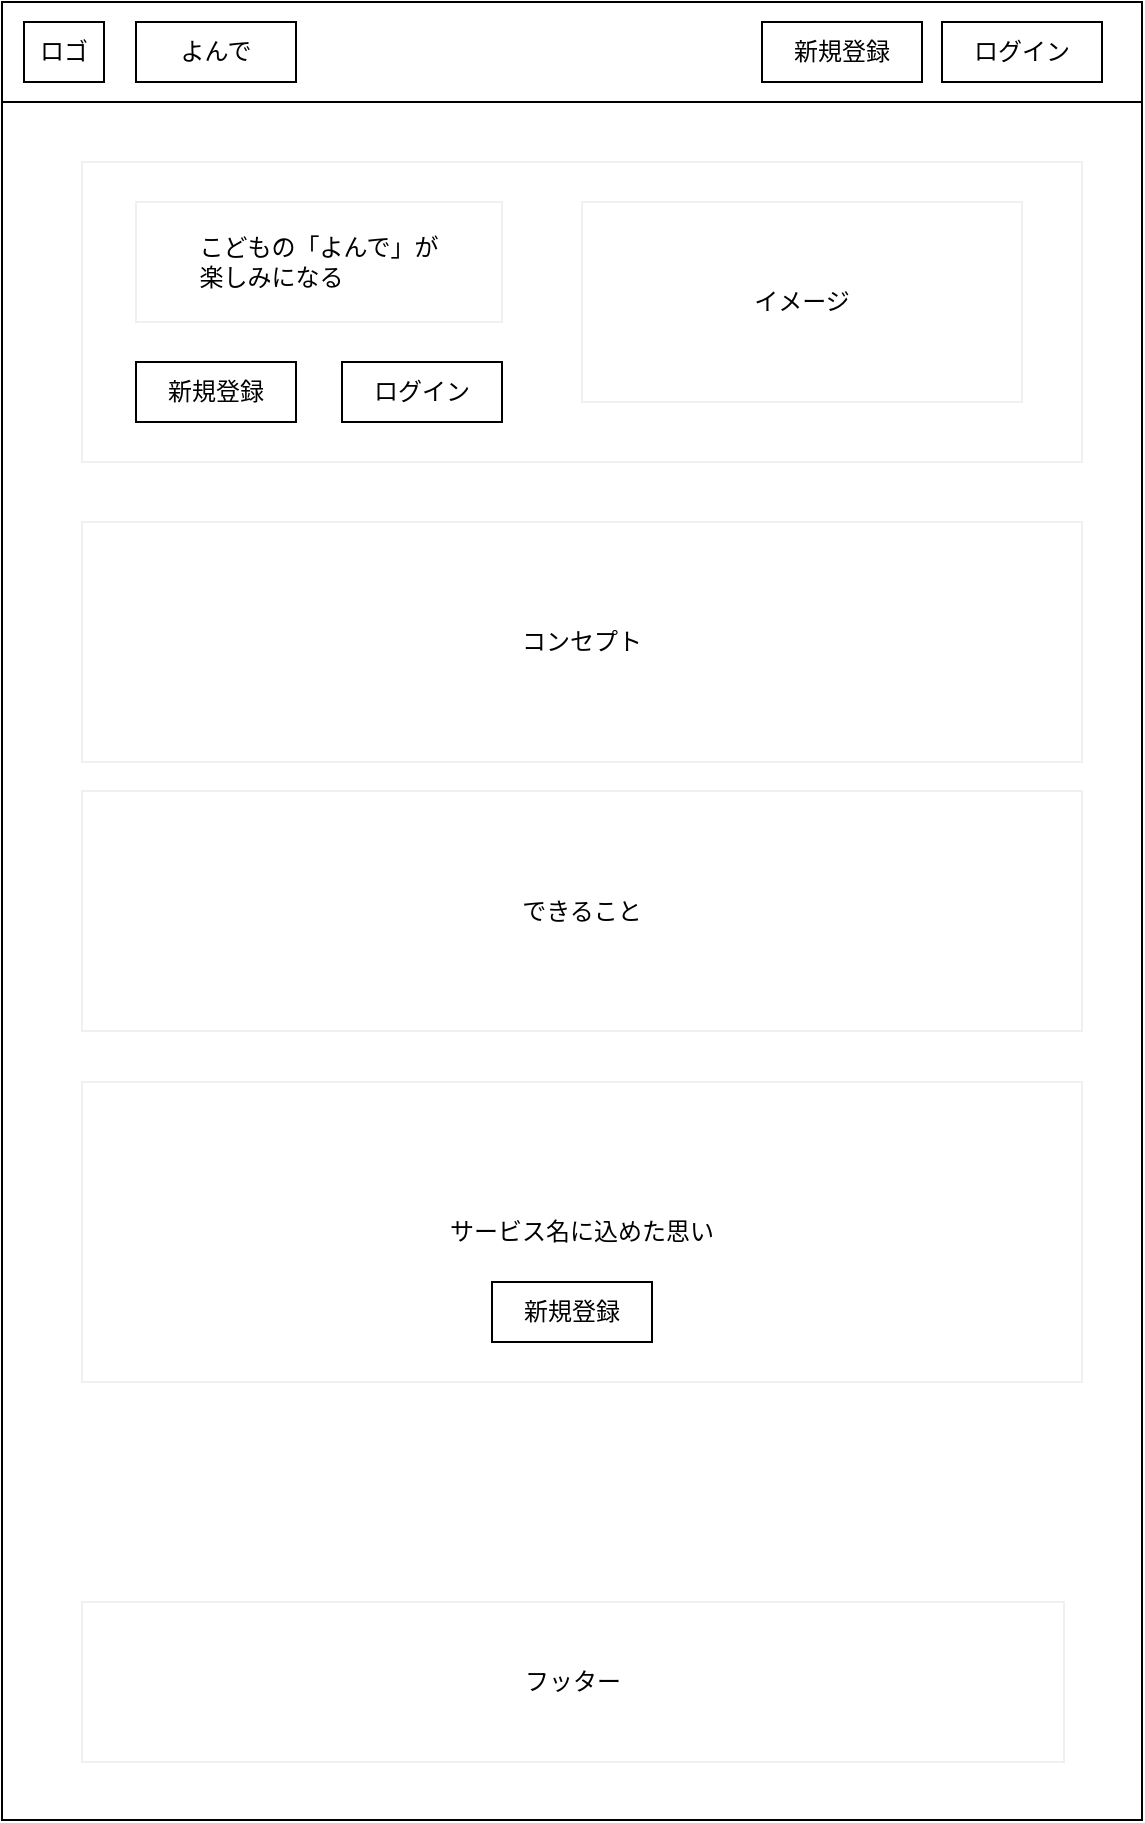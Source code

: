 <mxfile version="13.10.0" type="embed">
    <diagram id="fp5n8K5wV-1dMlIHT02_" name="ページ1">
        <mxGraphModel dx="930" dy="859" grid="1" gridSize="10" guides="1" tooltips="1" connect="1" arrows="1" fold="1" page="1" pageScale="1" pageWidth="827" pageHeight="1169" math="0" shadow="0">
            <root>
                <mxCell id="0"/>
                <mxCell id="1" parent="0"/>
                <mxCell id="30" value="" style="shape=table;html=1;whiteSpace=wrap;startSize=0;container=1;collapsible=0;childLayout=tableLayout;" vertex="1" parent="1">
                    <mxGeometry x="129" y="130" width="570" height="909" as="geometry"/>
                </mxCell>
                <mxCell id="31" value="" style="shape=partialRectangle;html=1;whiteSpace=wrap;collapsible=0;dropTarget=0;pointerEvents=0;fillColor=none;top=0;left=0;bottom=0;right=0;points=[[0,0.5],[1,0.5]];portConstraint=eastwest;" vertex="1" parent="30">
                    <mxGeometry width="570" height="50" as="geometry"/>
                </mxCell>
                <mxCell id="32" value="" style="shape=partialRectangle;html=1;whiteSpace=wrap;connectable=0;overflow=hidden;fillColor=none;top=0;left=0;bottom=0;right=0;" vertex="1" parent="31">
                    <mxGeometry width="570" height="50" as="geometry"/>
                </mxCell>
                <mxCell id="33" value="" style="shape=partialRectangle;html=1;whiteSpace=wrap;collapsible=0;dropTarget=0;pointerEvents=0;fillColor=none;top=0;left=0;bottom=0;right=0;points=[[0,0.5],[1,0.5]];portConstraint=eastwest;" vertex="1" parent="30">
                    <mxGeometry y="50" width="570" height="859" as="geometry"/>
                </mxCell>
                <mxCell id="34" value="" style="shape=partialRectangle;html=1;whiteSpace=wrap;connectable=0;overflow=hidden;fillColor=none;top=0;left=0;bottom=0;right=0;" vertex="1" parent="33">
                    <mxGeometry width="570" height="859" as="geometry"/>
                </mxCell>
                <mxCell id="17" value="新規登録" style="rounded=0;whiteSpace=wrap;html=1;" parent="1" vertex="1">
                    <mxGeometry x="509" y="140" width="80" height="30" as="geometry"/>
                </mxCell>
                <mxCell id="35" value="ログイン" style="rounded=0;whiteSpace=wrap;html=1;" vertex="1" parent="1">
                    <mxGeometry x="599" y="140" width="80" height="30" as="geometry"/>
                </mxCell>
                <mxCell id="36" value="よんで" style="rounded=0;whiteSpace=wrap;html=1;" vertex="1" parent="1">
                    <mxGeometry x="196" y="140" width="80" height="30" as="geometry"/>
                </mxCell>
                <mxCell id="37" value="ロゴ" style="rounded=0;whiteSpace=wrap;html=1;" vertex="1" parent="1">
                    <mxGeometry x="140" y="140" width="40" height="30" as="geometry"/>
                </mxCell>
                <mxCell id="38" value="" style="rounded=0;whiteSpace=wrap;html=1;shadow=0;strokeColor=#F0F0F0;" vertex="1" parent="1">
                    <mxGeometry x="169" y="210" width="500" height="150" as="geometry"/>
                </mxCell>
                <mxCell id="39" value="新規登録" style="rounded=0;whiteSpace=wrap;html=1;" vertex="1" parent="1">
                    <mxGeometry x="196" y="310" width="80" height="30" as="geometry"/>
                </mxCell>
                <mxCell id="40" value="ログイン" style="rounded=0;whiteSpace=wrap;html=1;" vertex="1" parent="1">
                    <mxGeometry x="299" y="310" width="80" height="30" as="geometry"/>
                </mxCell>
                <mxCell id="41" value="イメージ" style="rounded=0;whiteSpace=wrap;html=1;shadow=0;strokeColor=#F0F0F0;" vertex="1" parent="1">
                    <mxGeometry x="419" y="230" width="220" height="100" as="geometry"/>
                </mxCell>
                <mxCell id="42" value="こどもの「よんで」が&lt;br&gt;&lt;div style=&quot;text-align: left&quot;&gt;&lt;span&gt;楽しみになる&lt;/span&gt;&lt;/div&gt;" style="rounded=0;whiteSpace=wrap;html=1;shadow=0;strokeColor=#F0F0F0;" vertex="1" parent="1">
                    <mxGeometry x="196" y="230" width="183" height="60" as="geometry"/>
                </mxCell>
                <mxCell id="43" value="コンセプト" style="rounded=0;whiteSpace=wrap;html=1;shadow=0;strokeColor=#F0F0F0;" vertex="1" parent="1">
                    <mxGeometry x="169" y="390" width="500" height="120" as="geometry"/>
                </mxCell>
                <mxCell id="44" value="できること&lt;span style=&quot;color: rgba(0 , 0 , 0 , 0) ; font-family: monospace ; font-size: 0px&quot;&gt;%3CmxGraphModel%3E%3Croot%3E%3CmxCell%20id%3D%220%22%2F%3E%3CmxCell%20id%3D%221%22%20parent%3D%220%22%2F%3E%3CmxCell%20id%3D%222%22%20value%3D%22%E3%82%B3%E3%83%B3%E3%82%BB%E3%83%97%E3%83%88%22%20style%3D%22rounded%3D0%3BwhiteSpace%3Dwrap%3Bhtml%3D1%3Bshadow%3D0%3BstrokeColor%3D%23F0F0F0%3B%22%20vertex%3D%221%22%20parent%3D%221%22%3E%3CmxGeometry%20x%3D%22180%22%20y%3D%22380%22%20width%3D%22500%22%20height%3D%22120%22%20as%3D%22geometry%22%2F%3E%3C%2FmxCell%3E%3C%2Froot%3E%3C%2FmxGraphModel%3E&lt;/span&gt;" style="rounded=0;whiteSpace=wrap;html=1;shadow=0;strokeColor=#F0F0F0;" vertex="1" parent="1">
                    <mxGeometry x="169" y="524.5" width="500" height="120" as="geometry"/>
                </mxCell>
                <mxCell id="45" value="サービス名に込めた思い" style="rounded=0;whiteSpace=wrap;html=1;shadow=0;strokeColor=#F0F0F0;" vertex="1" parent="1">
                    <mxGeometry x="169" y="670" width="500" height="150" as="geometry"/>
                </mxCell>
                <mxCell id="46" value="新規登録" style="rounded=0;whiteSpace=wrap;html=1;" vertex="1" parent="1">
                    <mxGeometry x="374" y="770" width="80" height="30" as="geometry"/>
                </mxCell>
                <mxCell id="47" value="フッター" style="rounded=0;whiteSpace=wrap;html=1;shadow=0;strokeColor=#F0F0F0;" vertex="1" parent="1">
                    <mxGeometry x="169" y="930" width="491" height="80" as="geometry"/>
                </mxCell>
            </root>
        </mxGraphModel>
    </diagram>
</mxfile>
